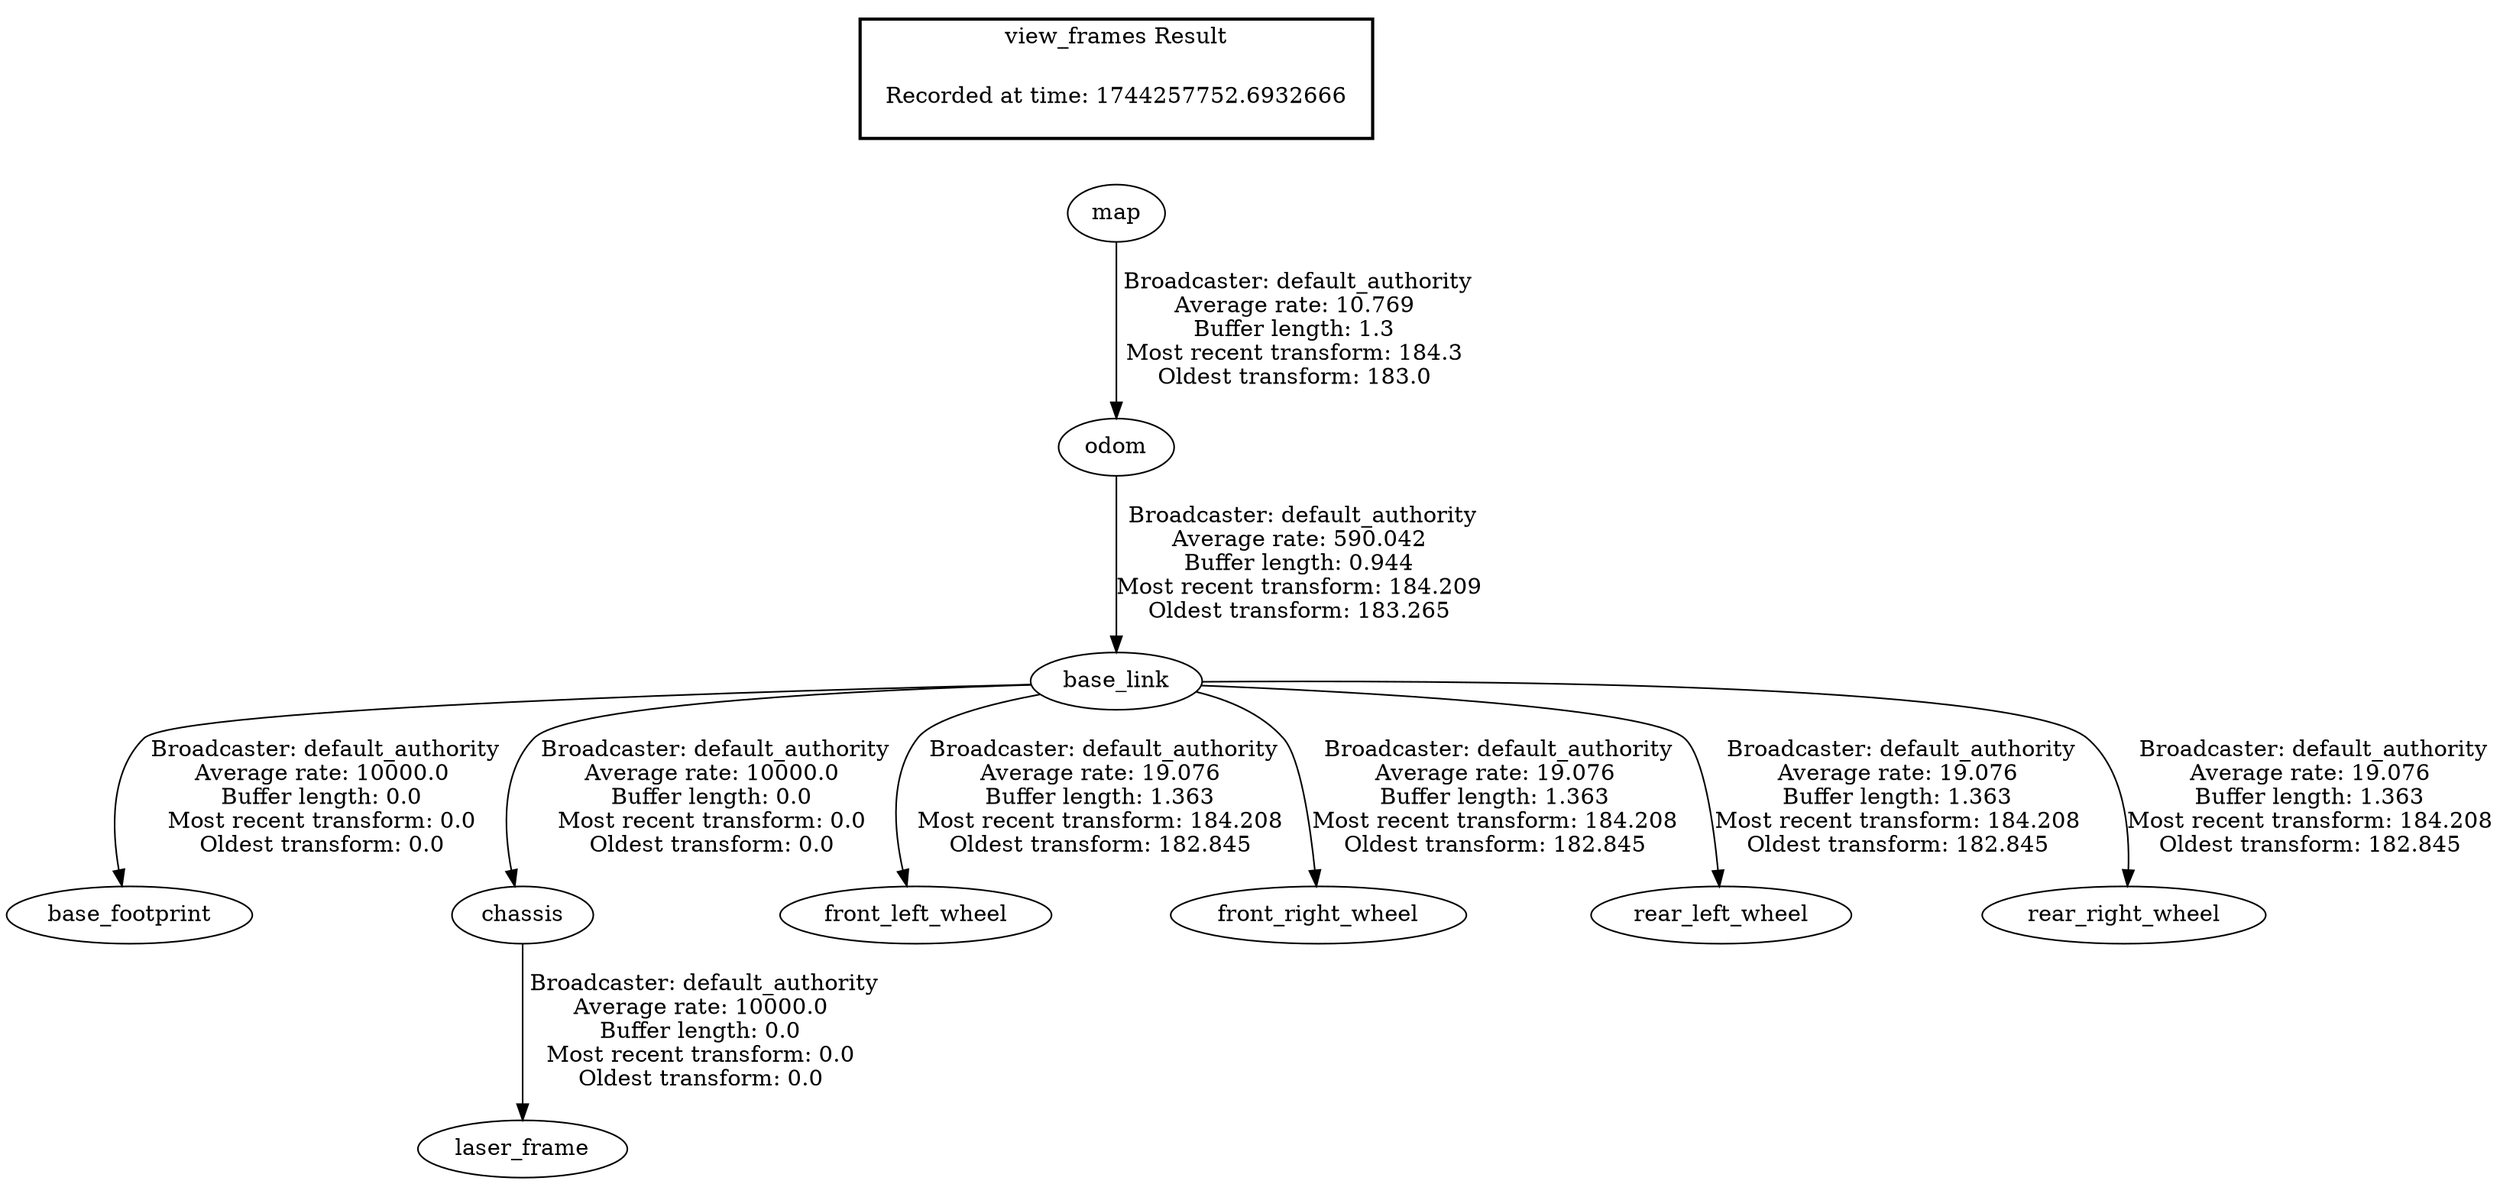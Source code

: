 digraph G {
"map" -> "odom"[label=" Broadcaster: default_authority\nAverage rate: 10.769\nBuffer length: 1.3\nMost recent transform: 184.3\nOldest transform: 183.0\n"];
"base_link" -> "base_footprint"[label=" Broadcaster: default_authority\nAverage rate: 10000.0\nBuffer length: 0.0\nMost recent transform: 0.0\nOldest transform: 0.0\n"];
"odom" -> "base_link"[label=" Broadcaster: default_authority\nAverage rate: 590.042\nBuffer length: 0.944\nMost recent transform: 184.209\nOldest transform: 183.265\n"];
"base_link" -> "chassis"[label=" Broadcaster: default_authority\nAverage rate: 10000.0\nBuffer length: 0.0\nMost recent transform: 0.0\nOldest transform: 0.0\n"];
"chassis" -> "laser_frame"[label=" Broadcaster: default_authority\nAverage rate: 10000.0\nBuffer length: 0.0\nMost recent transform: 0.0\nOldest transform: 0.0\n"];
"base_link" -> "front_left_wheel"[label=" Broadcaster: default_authority\nAverage rate: 19.076\nBuffer length: 1.363\nMost recent transform: 184.208\nOldest transform: 182.845\n"];
"base_link" -> "front_right_wheel"[label=" Broadcaster: default_authority\nAverage rate: 19.076\nBuffer length: 1.363\nMost recent transform: 184.208\nOldest transform: 182.845\n"];
"base_link" -> "rear_left_wheel"[label=" Broadcaster: default_authority\nAverage rate: 19.076\nBuffer length: 1.363\nMost recent transform: 184.208\nOldest transform: 182.845\n"];
"base_link" -> "rear_right_wheel"[label=" Broadcaster: default_authority\nAverage rate: 19.076\nBuffer length: 1.363\nMost recent transform: 184.208\nOldest transform: 182.845\n"];
edge [style=invis];
 subgraph cluster_legend { style=bold; color=black; label ="view_frames Result";
"Recorded at time: 1744257752.6932666"[ shape=plaintext ] ;
}->"map";
}